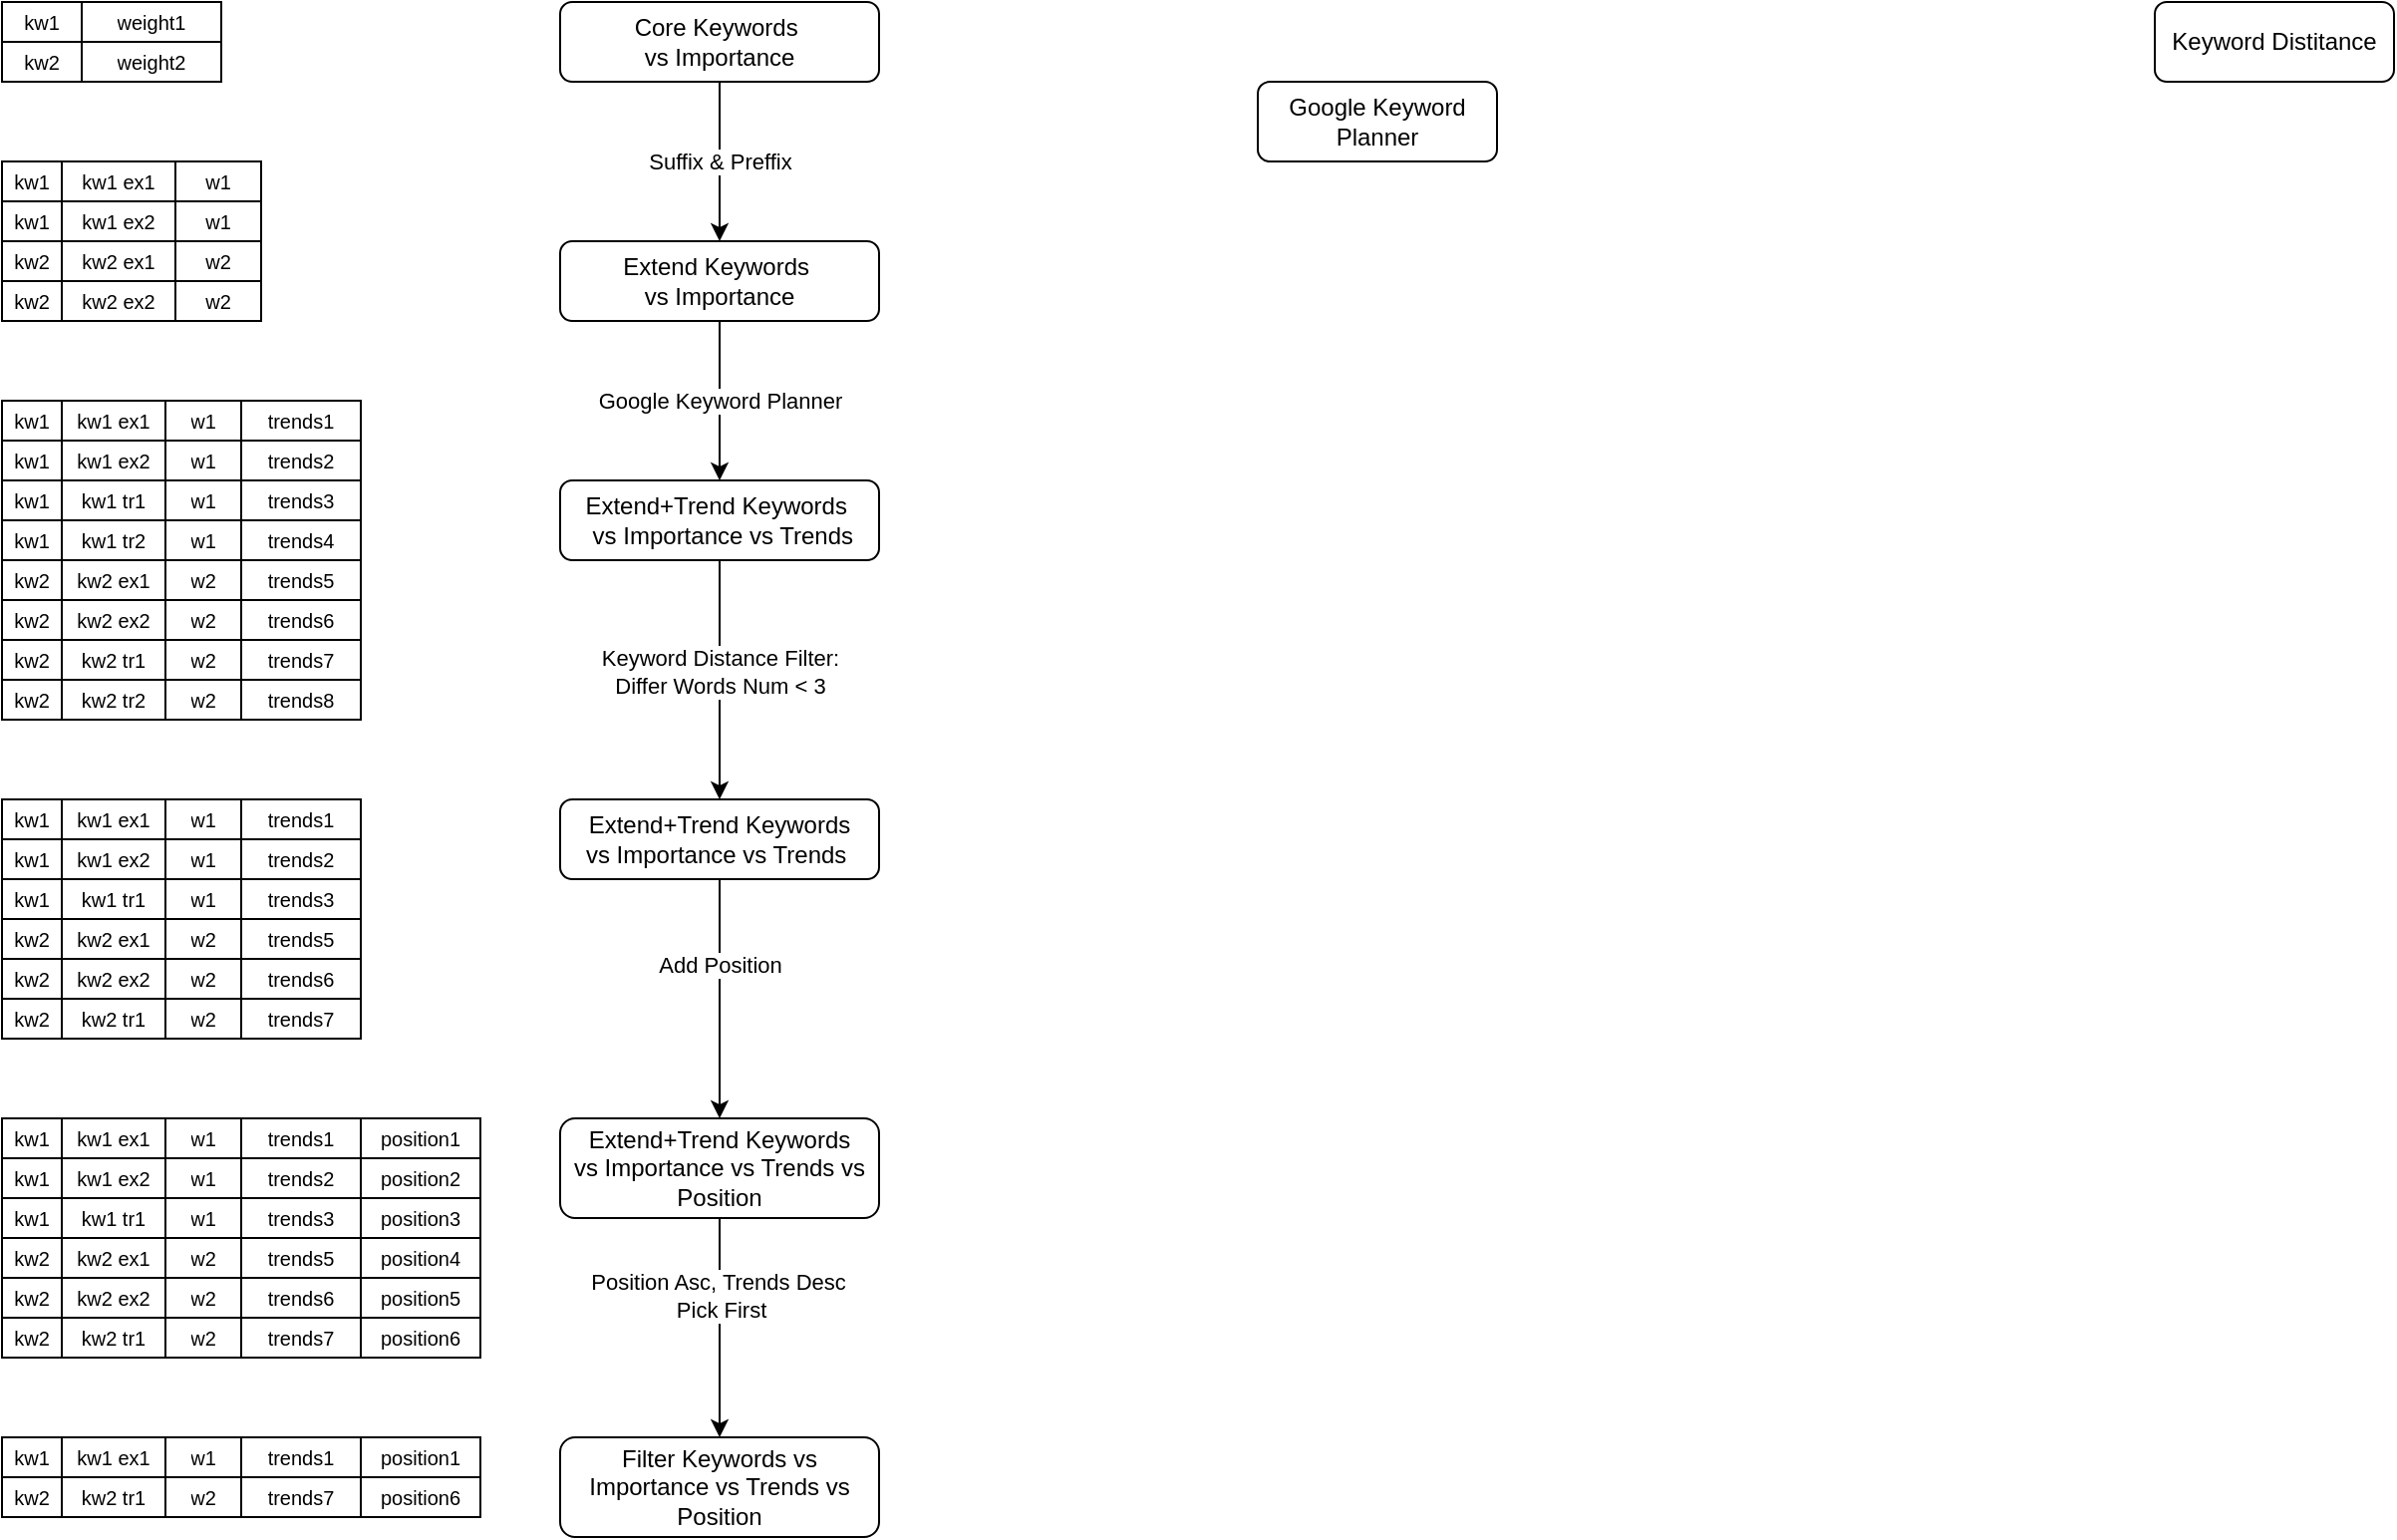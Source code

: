 <mxfile version="26.0.16">
  <diagram name="第 1 页" id="0ZHGATqTJJYwtDfuUvvV">
    <mxGraphModel dx="2261" dy="654" grid="1" gridSize="10" guides="1" tooltips="1" connect="1" arrows="1" fold="1" page="1" pageScale="1" pageWidth="827" pageHeight="1169" math="0" shadow="0">
      <root>
        <mxCell id="0" />
        <mxCell id="1" parent="0" />
        <mxCell id="7Xz4EL3dT2qsOErIy4jS-9" style="edgeStyle=orthogonalEdgeStyle;rounded=0;orthogonalLoop=1;jettySize=auto;html=1;exitX=0.5;exitY=1;exitDx=0;exitDy=0;entryX=0.5;entryY=0;entryDx=0;entryDy=0;" edge="1" parent="1" source="7Xz4EL3dT2qsOErIy4jS-1" target="7Xz4EL3dT2qsOErIy4jS-2">
          <mxGeometry relative="1" as="geometry" />
        </mxCell>
        <mxCell id="7Xz4EL3dT2qsOErIy4jS-10" value="Suffix &amp;amp; Preffix" style="edgeLabel;html=1;align=center;verticalAlign=middle;resizable=0;points=[];" vertex="1" connectable="0" parent="7Xz4EL3dT2qsOErIy4jS-9">
          <mxGeometry x="0.15" y="2" relative="1" as="geometry">
            <mxPoint x="-2" y="-6" as="offset" />
          </mxGeometry>
        </mxCell>
        <mxCell id="7Xz4EL3dT2qsOErIy4jS-1" value="Core Keywords&amp;nbsp;&lt;div&gt;vs Importance&lt;/div&gt;" style="rounded=1;whiteSpace=wrap;html=1;" vertex="1" parent="1">
          <mxGeometry x="80" y="160" width="160" height="40" as="geometry" />
        </mxCell>
        <mxCell id="7Xz4EL3dT2qsOErIy4jS-11" style="edgeStyle=orthogonalEdgeStyle;rounded=0;orthogonalLoop=1;jettySize=auto;html=1;exitX=0.5;exitY=1;exitDx=0;exitDy=0;" edge="1" parent="1" source="7Xz4EL3dT2qsOErIy4jS-2" target="7Xz4EL3dT2qsOErIy4jS-4">
          <mxGeometry relative="1" as="geometry" />
        </mxCell>
        <mxCell id="7Xz4EL3dT2qsOErIy4jS-12" value="Google Keyword Planner" style="edgeLabel;html=1;align=center;verticalAlign=middle;resizable=0;points=[];" vertex="1" connectable="0" parent="7Xz4EL3dT2qsOErIy4jS-11">
          <mxGeometry x="-0.225" y="-2" relative="1" as="geometry">
            <mxPoint x="2" y="9" as="offset" />
          </mxGeometry>
        </mxCell>
        <mxCell id="7Xz4EL3dT2qsOErIy4jS-2" value="Extend Keywords&amp;nbsp;&lt;div&gt;vs Importance&lt;/div&gt;" style="rounded=1;whiteSpace=wrap;html=1;" vertex="1" parent="1">
          <mxGeometry x="80" y="280" width="160" height="40" as="geometry" />
        </mxCell>
        <mxCell id="7Xz4EL3dT2qsOErIy4jS-3" value="Google Keyword Planner" style="rounded=1;whiteSpace=wrap;html=1;" vertex="1" parent="1">
          <mxGeometry x="430" y="200" width="120" height="40" as="geometry" />
        </mxCell>
        <mxCell id="7Xz4EL3dT2qsOErIy4jS-13" style="edgeStyle=orthogonalEdgeStyle;rounded=0;orthogonalLoop=1;jettySize=auto;html=1;exitX=0.5;exitY=1;exitDx=0;exitDy=0;entryX=0.5;entryY=0;entryDx=0;entryDy=0;" edge="1" parent="1" source="7Xz4EL3dT2qsOErIy4jS-4" target="7Xz4EL3dT2qsOErIy4jS-5">
          <mxGeometry relative="1" as="geometry" />
        </mxCell>
        <mxCell id="7Xz4EL3dT2qsOErIy4jS-14" value="Keyword Distance Filter:&lt;div&gt;Differ Words Num &amp;lt; 3&lt;/div&gt;" style="edgeLabel;html=1;align=center;verticalAlign=middle;resizable=0;points=[];" vertex="1" connectable="0" parent="7Xz4EL3dT2qsOErIy4jS-13">
          <mxGeometry x="-0.075" relative="1" as="geometry">
            <mxPoint as="offset" />
          </mxGeometry>
        </mxCell>
        <mxCell id="7Xz4EL3dT2qsOErIy4jS-4" value="Extend+Trend Keywords&amp;nbsp;&lt;div&gt;&amp;nbsp;vs Importance&amp;nbsp;&lt;span style=&quot;background-color: transparent; color: light-dark(rgb(0, 0, 0), rgb(255, 255, 255));&quot;&gt;vs Trends&lt;/span&gt;&lt;/div&gt;" style="rounded=1;whiteSpace=wrap;html=1;" vertex="1" parent="1">
          <mxGeometry x="80" y="400" width="160" height="40" as="geometry" />
        </mxCell>
        <mxCell id="7Xz4EL3dT2qsOErIy4jS-16" style="edgeStyle=orthogonalEdgeStyle;rounded=0;orthogonalLoop=1;jettySize=auto;html=1;exitX=0.5;exitY=1;exitDx=0;exitDy=0;entryX=0.5;entryY=0;entryDx=0;entryDy=0;" edge="1" parent="1" source="7Xz4EL3dT2qsOErIy4jS-180" target="7Xz4EL3dT2qsOErIy4jS-15">
          <mxGeometry relative="1" as="geometry" />
        </mxCell>
        <mxCell id="7Xz4EL3dT2qsOErIy4jS-17" value="Position Asc, Trends Desc&lt;div&gt;&amp;nbsp;Pick First&lt;/div&gt;" style="edgeLabel;html=1;align=center;verticalAlign=middle;resizable=0;points=[];" vertex="1" connectable="0" parent="7Xz4EL3dT2qsOErIy4jS-16">
          <mxGeometry x="-0.287" y="-1" relative="1" as="geometry">
            <mxPoint as="offset" />
          </mxGeometry>
        </mxCell>
        <mxCell id="7Xz4EL3dT2qsOErIy4jS-181" style="edgeStyle=orthogonalEdgeStyle;rounded=0;orthogonalLoop=1;jettySize=auto;html=1;exitX=0.5;exitY=1;exitDx=0;exitDy=0;entryX=0.5;entryY=0;entryDx=0;entryDy=0;" edge="1" parent="1" source="7Xz4EL3dT2qsOErIy4jS-5" target="7Xz4EL3dT2qsOErIy4jS-180">
          <mxGeometry relative="1" as="geometry" />
        </mxCell>
        <mxCell id="7Xz4EL3dT2qsOErIy4jS-182" value="Add Position" style="edgeLabel;html=1;align=center;verticalAlign=middle;resizable=0;points=[];" vertex="1" connectable="0" parent="7Xz4EL3dT2qsOErIy4jS-181">
          <mxGeometry x="-0.287" relative="1" as="geometry">
            <mxPoint as="offset" />
          </mxGeometry>
        </mxCell>
        <mxCell id="7Xz4EL3dT2qsOErIy4jS-5" value="Extend+Trend Keywords&lt;div&gt;vs Importance&amp;nbsp;&lt;span style=&quot;background-color: transparent; color: light-dark(rgb(0, 0, 0), rgb(255, 255, 255));&quot;&gt;vs Trends&lt;/span&gt;&lt;span style=&quot;background-color: transparent; color: light-dark(rgb(0, 0, 0), rgb(255, 255, 255));&quot;&gt;&amp;nbsp;&lt;/span&gt;&lt;/div&gt;" style="rounded=1;whiteSpace=wrap;html=1;" vertex="1" parent="1">
          <mxGeometry x="80" y="560" width="160" height="40" as="geometry" />
        </mxCell>
        <mxCell id="7Xz4EL3dT2qsOErIy4jS-6" value="Keyword Distitance" style="rounded=1;whiteSpace=wrap;html=1;" vertex="1" parent="1">
          <mxGeometry x="880" y="160" width="120" height="40" as="geometry" />
        </mxCell>
        <mxCell id="7Xz4EL3dT2qsOErIy4jS-15" value="Filter Keywords vs Importance&amp;nbsp;&lt;span style=&quot;color: light-dark(rgb(0, 0, 0), rgb(255, 255, 255)); background-color: transparent;&quot;&gt;vs Trends&lt;/span&gt;&lt;span style=&quot;color: light-dark(rgb(0, 0, 0), rgb(255, 255, 255)); background-color: transparent;&quot;&gt;&amp;nbsp;vs Position&lt;/span&gt;" style="rounded=1;whiteSpace=wrap;html=1;" vertex="1" parent="1">
          <mxGeometry x="80" y="880" width="160" height="50" as="geometry" />
        </mxCell>
        <mxCell id="7Xz4EL3dT2qsOErIy4jS-21" value="" style="shape=table;startSize=0;container=1;collapsible=0;childLayout=tableLayout;fontSize=16;" vertex="1" parent="1">
          <mxGeometry x="-200" y="160" width="110" height="40" as="geometry" />
        </mxCell>
        <mxCell id="7Xz4EL3dT2qsOErIy4jS-26" value="" style="shape=tableRow;horizontal=0;startSize=0;swimlaneHead=0;swimlaneBody=0;strokeColor=inherit;top=0;left=0;bottom=0;right=0;collapsible=0;dropTarget=0;fillColor=none;points=[[0,0.5],[1,0.5]];portConstraint=eastwest;fontSize=16;" vertex="1" parent="7Xz4EL3dT2qsOErIy4jS-21">
          <mxGeometry width="110" height="20" as="geometry" />
        </mxCell>
        <mxCell id="7Xz4EL3dT2qsOErIy4jS-28" value="kw1" style="shape=partialRectangle;html=1;whiteSpace=wrap;connectable=0;strokeColor=inherit;overflow=hidden;fillColor=none;top=0;left=0;bottom=0;right=0;pointerEvents=1;fontSize=10;" vertex="1" parent="7Xz4EL3dT2qsOErIy4jS-26">
          <mxGeometry width="40" height="20" as="geometry">
            <mxRectangle width="40" height="20" as="alternateBounds" />
          </mxGeometry>
        </mxCell>
        <mxCell id="7Xz4EL3dT2qsOErIy4jS-29" value="weight1" style="shape=partialRectangle;html=1;whiteSpace=wrap;connectable=0;strokeColor=inherit;overflow=hidden;fillColor=none;top=0;left=0;bottom=0;right=0;pointerEvents=1;fontSize=10;" vertex="1" parent="7Xz4EL3dT2qsOErIy4jS-26">
          <mxGeometry x="40" width="70" height="20" as="geometry">
            <mxRectangle width="70" height="20" as="alternateBounds" />
          </mxGeometry>
        </mxCell>
        <mxCell id="7Xz4EL3dT2qsOErIy4jS-30" value="" style="shape=tableRow;horizontal=0;startSize=0;swimlaneHead=0;swimlaneBody=0;strokeColor=inherit;top=0;left=0;bottom=0;right=0;collapsible=0;dropTarget=0;fillColor=none;points=[[0,0.5],[1,0.5]];portConstraint=eastwest;fontSize=16;" vertex="1" parent="7Xz4EL3dT2qsOErIy4jS-21">
          <mxGeometry y="20" width="110" height="20" as="geometry" />
        </mxCell>
        <mxCell id="7Xz4EL3dT2qsOErIy4jS-32" value="kw2" style="shape=partialRectangle;html=1;whiteSpace=wrap;connectable=0;strokeColor=inherit;overflow=hidden;fillColor=none;top=0;left=0;bottom=0;right=0;pointerEvents=1;fontSize=10;" vertex="1" parent="7Xz4EL3dT2qsOErIy4jS-30">
          <mxGeometry width="40" height="20" as="geometry">
            <mxRectangle width="40" height="20" as="alternateBounds" />
          </mxGeometry>
        </mxCell>
        <mxCell id="7Xz4EL3dT2qsOErIy4jS-33" value="weight2" style="shape=partialRectangle;html=1;whiteSpace=wrap;connectable=0;strokeColor=inherit;overflow=hidden;fillColor=none;top=0;left=0;bottom=0;right=0;pointerEvents=1;fontSize=10;" vertex="1" parent="7Xz4EL3dT2qsOErIy4jS-30">
          <mxGeometry x="40" width="70" height="20" as="geometry">
            <mxRectangle width="70" height="20" as="alternateBounds" />
          </mxGeometry>
        </mxCell>
        <mxCell id="7Xz4EL3dT2qsOErIy4jS-101" value="" style="shape=table;startSize=0;container=1;collapsible=0;childLayout=tableLayout;fontSize=16;" vertex="1" parent="1">
          <mxGeometry x="-200" y="560" width="180" height="120" as="geometry" />
        </mxCell>
        <mxCell id="7Xz4EL3dT2qsOErIy4jS-102" value="" style="shape=tableRow;horizontal=0;startSize=0;swimlaneHead=0;swimlaneBody=0;strokeColor=inherit;top=0;left=0;bottom=0;right=0;collapsible=0;dropTarget=0;fillColor=none;points=[[0,0.5],[1,0.5]];portConstraint=eastwest;fontSize=16;" vertex="1" parent="7Xz4EL3dT2qsOErIy4jS-101">
          <mxGeometry width="180" height="20" as="geometry" />
        </mxCell>
        <mxCell id="7Xz4EL3dT2qsOErIy4jS-103" value="kw1" style="shape=partialRectangle;html=1;whiteSpace=wrap;connectable=0;strokeColor=inherit;overflow=hidden;fillColor=none;top=0;left=0;bottom=0;right=0;pointerEvents=1;fontSize=10;" vertex="1" parent="7Xz4EL3dT2qsOErIy4jS-102">
          <mxGeometry width="30" height="20" as="geometry">
            <mxRectangle width="30" height="20" as="alternateBounds" />
          </mxGeometry>
        </mxCell>
        <mxCell id="7Xz4EL3dT2qsOErIy4jS-104" value="kw1 ex1" style="shape=partialRectangle;html=1;whiteSpace=wrap;connectable=0;strokeColor=inherit;overflow=hidden;fillColor=none;top=0;left=0;bottom=0;right=0;pointerEvents=1;fontSize=10;" vertex="1" parent="7Xz4EL3dT2qsOErIy4jS-102">
          <mxGeometry x="30" width="52" height="20" as="geometry">
            <mxRectangle width="52" height="20" as="alternateBounds" />
          </mxGeometry>
        </mxCell>
        <mxCell id="7Xz4EL3dT2qsOErIy4jS-105" value="w1" style="shape=partialRectangle;html=1;whiteSpace=wrap;connectable=0;strokeColor=inherit;overflow=hidden;fillColor=none;top=0;left=0;bottom=0;right=0;pointerEvents=1;fontSize=10;" vertex="1" parent="7Xz4EL3dT2qsOErIy4jS-102">
          <mxGeometry x="82" width="38" height="20" as="geometry">
            <mxRectangle width="38" height="20" as="alternateBounds" />
          </mxGeometry>
        </mxCell>
        <mxCell id="7Xz4EL3dT2qsOErIy4jS-106" value="trends1" style="shape=partialRectangle;html=1;whiteSpace=wrap;connectable=0;strokeColor=inherit;overflow=hidden;fillColor=none;top=0;left=0;bottom=0;right=0;pointerEvents=1;fontSize=10;" vertex="1" parent="7Xz4EL3dT2qsOErIy4jS-102">
          <mxGeometry x="120" width="60" height="20" as="geometry">
            <mxRectangle width="60" height="20" as="alternateBounds" />
          </mxGeometry>
        </mxCell>
        <mxCell id="7Xz4EL3dT2qsOErIy4jS-107" style="shape=tableRow;horizontal=0;startSize=0;swimlaneHead=0;swimlaneBody=0;strokeColor=inherit;top=0;left=0;bottom=0;right=0;collapsible=0;dropTarget=0;fillColor=none;points=[[0,0.5],[1,0.5]];portConstraint=eastwest;fontSize=16;" vertex="1" parent="7Xz4EL3dT2qsOErIy4jS-101">
          <mxGeometry y="20" width="180" height="20" as="geometry" />
        </mxCell>
        <mxCell id="7Xz4EL3dT2qsOErIy4jS-108" value="kw1" style="shape=partialRectangle;html=1;whiteSpace=wrap;connectable=0;strokeColor=inherit;overflow=hidden;fillColor=none;top=0;left=0;bottom=0;right=0;pointerEvents=1;fontSize=10;" vertex="1" parent="7Xz4EL3dT2qsOErIy4jS-107">
          <mxGeometry width="30" height="20" as="geometry">
            <mxRectangle width="30" height="20" as="alternateBounds" />
          </mxGeometry>
        </mxCell>
        <mxCell id="7Xz4EL3dT2qsOErIy4jS-109" value="kw1 ex2" style="shape=partialRectangle;html=1;whiteSpace=wrap;connectable=0;strokeColor=inherit;overflow=hidden;fillColor=none;top=0;left=0;bottom=0;right=0;pointerEvents=1;fontSize=10;" vertex="1" parent="7Xz4EL3dT2qsOErIy4jS-107">
          <mxGeometry x="30" width="52" height="20" as="geometry">
            <mxRectangle width="52" height="20" as="alternateBounds" />
          </mxGeometry>
        </mxCell>
        <mxCell id="7Xz4EL3dT2qsOErIy4jS-110" value="w1" style="shape=partialRectangle;html=1;whiteSpace=wrap;connectable=0;strokeColor=inherit;overflow=hidden;fillColor=none;top=0;left=0;bottom=0;right=0;pointerEvents=1;fontSize=10;" vertex="1" parent="7Xz4EL3dT2qsOErIy4jS-107">
          <mxGeometry x="82" width="38" height="20" as="geometry">
            <mxRectangle width="38" height="20" as="alternateBounds" />
          </mxGeometry>
        </mxCell>
        <mxCell id="7Xz4EL3dT2qsOErIy4jS-111" value="trends2" style="shape=partialRectangle;html=1;whiteSpace=wrap;connectable=0;strokeColor=inherit;overflow=hidden;fillColor=none;top=0;left=0;bottom=0;right=0;pointerEvents=1;fontSize=10;" vertex="1" parent="7Xz4EL3dT2qsOErIy4jS-107">
          <mxGeometry x="120" width="60" height="20" as="geometry">
            <mxRectangle width="60" height="20" as="alternateBounds" />
          </mxGeometry>
        </mxCell>
        <mxCell id="7Xz4EL3dT2qsOErIy4jS-112" style="shape=tableRow;horizontal=0;startSize=0;swimlaneHead=0;swimlaneBody=0;strokeColor=inherit;top=0;left=0;bottom=0;right=0;collapsible=0;dropTarget=0;fillColor=none;points=[[0,0.5],[1,0.5]];portConstraint=eastwest;fontSize=16;" vertex="1" parent="7Xz4EL3dT2qsOErIy4jS-101">
          <mxGeometry y="40" width="180" height="20" as="geometry" />
        </mxCell>
        <mxCell id="7Xz4EL3dT2qsOErIy4jS-113" value="kw1" style="shape=partialRectangle;html=1;whiteSpace=wrap;connectable=0;strokeColor=inherit;overflow=hidden;fillColor=none;top=0;left=0;bottom=0;right=0;pointerEvents=1;fontSize=10;" vertex="1" parent="7Xz4EL3dT2qsOErIy4jS-112">
          <mxGeometry width="30" height="20" as="geometry">
            <mxRectangle width="30" height="20" as="alternateBounds" />
          </mxGeometry>
        </mxCell>
        <mxCell id="7Xz4EL3dT2qsOErIy4jS-114" value="kw1 tr1" style="shape=partialRectangle;html=1;whiteSpace=wrap;connectable=0;strokeColor=inherit;overflow=hidden;fillColor=none;top=0;left=0;bottom=0;right=0;pointerEvents=1;fontSize=10;" vertex="1" parent="7Xz4EL3dT2qsOErIy4jS-112">
          <mxGeometry x="30" width="52" height="20" as="geometry">
            <mxRectangle width="52" height="20" as="alternateBounds" />
          </mxGeometry>
        </mxCell>
        <mxCell id="7Xz4EL3dT2qsOErIy4jS-115" value="w1" style="shape=partialRectangle;html=1;whiteSpace=wrap;connectable=0;strokeColor=inherit;overflow=hidden;fillColor=none;top=0;left=0;bottom=0;right=0;pointerEvents=1;fontSize=10;" vertex="1" parent="7Xz4EL3dT2qsOErIy4jS-112">
          <mxGeometry x="82" width="38" height="20" as="geometry">
            <mxRectangle width="38" height="20" as="alternateBounds" />
          </mxGeometry>
        </mxCell>
        <mxCell id="7Xz4EL3dT2qsOErIy4jS-116" value="trends3" style="shape=partialRectangle;html=1;whiteSpace=wrap;connectable=0;strokeColor=inherit;overflow=hidden;fillColor=none;top=0;left=0;bottom=0;right=0;pointerEvents=1;fontSize=10;" vertex="1" parent="7Xz4EL3dT2qsOErIy4jS-112">
          <mxGeometry x="120" width="60" height="20" as="geometry">
            <mxRectangle width="60" height="20" as="alternateBounds" />
          </mxGeometry>
        </mxCell>
        <mxCell id="7Xz4EL3dT2qsOErIy4jS-122" value="" style="shape=tableRow;horizontal=0;startSize=0;swimlaneHead=0;swimlaneBody=0;strokeColor=inherit;top=0;left=0;bottom=0;right=0;collapsible=0;dropTarget=0;fillColor=none;points=[[0,0.5],[1,0.5]];portConstraint=eastwest;fontSize=16;" vertex="1" parent="7Xz4EL3dT2qsOErIy4jS-101">
          <mxGeometry y="60" width="180" height="20" as="geometry" />
        </mxCell>
        <mxCell id="7Xz4EL3dT2qsOErIy4jS-123" value="kw2" style="shape=partialRectangle;html=1;whiteSpace=wrap;connectable=0;strokeColor=inherit;overflow=hidden;fillColor=none;top=0;left=0;bottom=0;right=0;pointerEvents=1;fontSize=10;" vertex="1" parent="7Xz4EL3dT2qsOErIy4jS-122">
          <mxGeometry width="30" height="20" as="geometry">
            <mxRectangle width="30" height="20" as="alternateBounds" />
          </mxGeometry>
        </mxCell>
        <mxCell id="7Xz4EL3dT2qsOErIy4jS-124" value="kw2 ex1" style="shape=partialRectangle;html=1;whiteSpace=wrap;connectable=0;strokeColor=inherit;overflow=hidden;fillColor=none;top=0;left=0;bottom=0;right=0;pointerEvents=1;fontSize=10;" vertex="1" parent="7Xz4EL3dT2qsOErIy4jS-122">
          <mxGeometry x="30" width="52" height="20" as="geometry">
            <mxRectangle width="52" height="20" as="alternateBounds" />
          </mxGeometry>
        </mxCell>
        <mxCell id="7Xz4EL3dT2qsOErIy4jS-125" value="w2" style="shape=partialRectangle;html=1;whiteSpace=wrap;connectable=0;strokeColor=inherit;overflow=hidden;fillColor=none;top=0;left=0;bottom=0;right=0;pointerEvents=1;fontSize=10;" vertex="1" parent="7Xz4EL3dT2qsOErIy4jS-122">
          <mxGeometry x="82" width="38" height="20" as="geometry">
            <mxRectangle width="38" height="20" as="alternateBounds" />
          </mxGeometry>
        </mxCell>
        <mxCell id="7Xz4EL3dT2qsOErIy4jS-126" value="trends5" style="shape=partialRectangle;html=1;whiteSpace=wrap;connectable=0;strokeColor=inherit;overflow=hidden;fillColor=none;top=0;left=0;bottom=0;right=0;pointerEvents=1;fontSize=10;" vertex="1" parent="7Xz4EL3dT2qsOErIy4jS-122">
          <mxGeometry x="120" width="60" height="20" as="geometry">
            <mxRectangle width="60" height="20" as="alternateBounds" />
          </mxGeometry>
        </mxCell>
        <mxCell id="7Xz4EL3dT2qsOErIy4jS-127" style="shape=tableRow;horizontal=0;startSize=0;swimlaneHead=0;swimlaneBody=0;strokeColor=inherit;top=0;left=0;bottom=0;right=0;collapsible=0;dropTarget=0;fillColor=none;points=[[0,0.5],[1,0.5]];portConstraint=eastwest;fontSize=16;" vertex="1" parent="7Xz4EL3dT2qsOErIy4jS-101">
          <mxGeometry y="80" width="180" height="20" as="geometry" />
        </mxCell>
        <mxCell id="7Xz4EL3dT2qsOErIy4jS-128" value="kw2" style="shape=partialRectangle;html=1;whiteSpace=wrap;connectable=0;strokeColor=inherit;overflow=hidden;fillColor=none;top=0;left=0;bottom=0;right=0;pointerEvents=1;fontSize=10;" vertex="1" parent="7Xz4EL3dT2qsOErIy4jS-127">
          <mxGeometry width="30" height="20" as="geometry">
            <mxRectangle width="30" height="20" as="alternateBounds" />
          </mxGeometry>
        </mxCell>
        <mxCell id="7Xz4EL3dT2qsOErIy4jS-129" value="kw2 ex2" style="shape=partialRectangle;html=1;whiteSpace=wrap;connectable=0;strokeColor=inherit;overflow=hidden;fillColor=none;top=0;left=0;bottom=0;right=0;pointerEvents=1;fontSize=10;" vertex="1" parent="7Xz4EL3dT2qsOErIy4jS-127">
          <mxGeometry x="30" width="52" height="20" as="geometry">
            <mxRectangle width="52" height="20" as="alternateBounds" />
          </mxGeometry>
        </mxCell>
        <mxCell id="7Xz4EL3dT2qsOErIy4jS-130" value="w2" style="shape=partialRectangle;html=1;whiteSpace=wrap;connectable=0;strokeColor=inherit;overflow=hidden;fillColor=none;top=0;left=0;bottom=0;right=0;pointerEvents=1;fontSize=10;" vertex="1" parent="7Xz4EL3dT2qsOErIy4jS-127">
          <mxGeometry x="82" width="38" height="20" as="geometry">
            <mxRectangle width="38" height="20" as="alternateBounds" />
          </mxGeometry>
        </mxCell>
        <mxCell id="7Xz4EL3dT2qsOErIy4jS-131" value="trends6" style="shape=partialRectangle;html=1;whiteSpace=wrap;connectable=0;strokeColor=inherit;overflow=hidden;fillColor=none;top=0;left=0;bottom=0;right=0;pointerEvents=1;fontSize=10;" vertex="1" parent="7Xz4EL3dT2qsOErIy4jS-127">
          <mxGeometry x="120" width="60" height="20" as="geometry">
            <mxRectangle width="60" height="20" as="alternateBounds" />
          </mxGeometry>
        </mxCell>
        <mxCell id="7Xz4EL3dT2qsOErIy4jS-132" style="shape=tableRow;horizontal=0;startSize=0;swimlaneHead=0;swimlaneBody=0;strokeColor=inherit;top=0;left=0;bottom=0;right=0;collapsible=0;dropTarget=0;fillColor=none;points=[[0,0.5],[1,0.5]];portConstraint=eastwest;fontSize=16;" vertex="1" parent="7Xz4EL3dT2qsOErIy4jS-101">
          <mxGeometry y="100" width="180" height="20" as="geometry" />
        </mxCell>
        <mxCell id="7Xz4EL3dT2qsOErIy4jS-133" value="kw2" style="shape=partialRectangle;html=1;whiteSpace=wrap;connectable=0;strokeColor=inherit;overflow=hidden;fillColor=none;top=0;left=0;bottom=0;right=0;pointerEvents=1;fontSize=10;" vertex="1" parent="7Xz4EL3dT2qsOErIy4jS-132">
          <mxGeometry width="30" height="20" as="geometry">
            <mxRectangle width="30" height="20" as="alternateBounds" />
          </mxGeometry>
        </mxCell>
        <mxCell id="7Xz4EL3dT2qsOErIy4jS-134" value="kw2 tr1" style="shape=partialRectangle;html=1;whiteSpace=wrap;connectable=0;strokeColor=inherit;overflow=hidden;fillColor=none;top=0;left=0;bottom=0;right=0;pointerEvents=1;fontSize=10;" vertex="1" parent="7Xz4EL3dT2qsOErIy4jS-132">
          <mxGeometry x="30" width="52" height="20" as="geometry">
            <mxRectangle width="52" height="20" as="alternateBounds" />
          </mxGeometry>
        </mxCell>
        <mxCell id="7Xz4EL3dT2qsOErIy4jS-135" value="w2" style="shape=partialRectangle;html=1;whiteSpace=wrap;connectable=0;strokeColor=inherit;overflow=hidden;fillColor=none;top=0;left=0;bottom=0;right=0;pointerEvents=1;fontSize=10;" vertex="1" parent="7Xz4EL3dT2qsOErIy4jS-132">
          <mxGeometry x="82" width="38" height="20" as="geometry">
            <mxRectangle width="38" height="20" as="alternateBounds" />
          </mxGeometry>
        </mxCell>
        <mxCell id="7Xz4EL3dT2qsOErIy4jS-136" value="trends7" style="shape=partialRectangle;html=1;whiteSpace=wrap;connectable=0;strokeColor=inherit;overflow=hidden;fillColor=none;top=0;left=0;bottom=0;right=0;pointerEvents=1;fontSize=10;" vertex="1" parent="7Xz4EL3dT2qsOErIy4jS-132">
          <mxGeometry x="120" width="60" height="20" as="geometry">
            <mxRectangle width="60" height="20" as="alternateBounds" />
          </mxGeometry>
        </mxCell>
        <mxCell id="7Xz4EL3dT2qsOErIy4jS-180" value="Extend+Trend Keywords&lt;div&gt;vs Importance&amp;nbsp;&lt;span style=&quot;background-color: transparent; color: light-dark(rgb(0, 0, 0), rgb(255, 255, 255));&quot;&gt;vs Trends&lt;/span&gt;&lt;span style=&quot;background-color: transparent; color: light-dark(rgb(0, 0, 0), rgb(255, 255, 255));&quot;&gt;&amp;nbsp;vs Position&lt;/span&gt;&lt;/div&gt;" style="rounded=1;whiteSpace=wrap;html=1;" vertex="1" parent="1">
          <mxGeometry x="80" y="720" width="160" height="50" as="geometry" />
        </mxCell>
        <mxCell id="7Xz4EL3dT2qsOErIy4jS-47" value="" style="shape=table;startSize=0;container=1;collapsible=0;childLayout=tableLayout;fontSize=16;" vertex="1" parent="1">
          <mxGeometry x="-200" y="360" width="180" height="160" as="geometry" />
        </mxCell>
        <mxCell id="7Xz4EL3dT2qsOErIy4jS-48" value="" style="shape=tableRow;horizontal=0;startSize=0;swimlaneHead=0;swimlaneBody=0;strokeColor=inherit;top=0;left=0;bottom=0;right=0;collapsible=0;dropTarget=0;fillColor=none;points=[[0,0.5],[1,0.5]];portConstraint=eastwest;fontSize=16;" vertex="1" parent="7Xz4EL3dT2qsOErIy4jS-47">
          <mxGeometry width="180" height="20" as="geometry" />
        </mxCell>
        <mxCell id="7Xz4EL3dT2qsOErIy4jS-84" value="kw1" style="shape=partialRectangle;html=1;whiteSpace=wrap;connectable=0;strokeColor=inherit;overflow=hidden;fillColor=none;top=0;left=0;bottom=0;right=0;pointerEvents=1;fontSize=10;" vertex="1" parent="7Xz4EL3dT2qsOErIy4jS-48">
          <mxGeometry width="30" height="20" as="geometry">
            <mxRectangle width="30" height="20" as="alternateBounds" />
          </mxGeometry>
        </mxCell>
        <mxCell id="7Xz4EL3dT2qsOErIy4jS-49" value="kw1 ex1" style="shape=partialRectangle;html=1;whiteSpace=wrap;connectable=0;strokeColor=inherit;overflow=hidden;fillColor=none;top=0;left=0;bottom=0;right=0;pointerEvents=1;fontSize=10;" vertex="1" parent="7Xz4EL3dT2qsOErIy4jS-48">
          <mxGeometry x="30" width="52" height="20" as="geometry">
            <mxRectangle width="52" height="20" as="alternateBounds" />
          </mxGeometry>
        </mxCell>
        <mxCell id="7Xz4EL3dT2qsOErIy4jS-50" value="w1" style="shape=partialRectangle;html=1;whiteSpace=wrap;connectable=0;strokeColor=inherit;overflow=hidden;fillColor=none;top=0;left=0;bottom=0;right=0;pointerEvents=1;fontSize=10;" vertex="1" parent="7Xz4EL3dT2qsOErIy4jS-48">
          <mxGeometry x="82" width="38" height="20" as="geometry">
            <mxRectangle width="38" height="20" as="alternateBounds" />
          </mxGeometry>
        </mxCell>
        <mxCell id="7Xz4EL3dT2qsOErIy4jS-60" value="trends1" style="shape=partialRectangle;html=1;whiteSpace=wrap;connectable=0;strokeColor=inherit;overflow=hidden;fillColor=none;top=0;left=0;bottom=0;right=0;pointerEvents=1;fontSize=10;" vertex="1" parent="7Xz4EL3dT2qsOErIy4jS-48">
          <mxGeometry x="120" width="60" height="20" as="geometry">
            <mxRectangle width="60" height="20" as="alternateBounds" />
          </mxGeometry>
        </mxCell>
        <mxCell id="7Xz4EL3dT2qsOErIy4jS-51" style="shape=tableRow;horizontal=0;startSize=0;swimlaneHead=0;swimlaneBody=0;strokeColor=inherit;top=0;left=0;bottom=0;right=0;collapsible=0;dropTarget=0;fillColor=none;points=[[0,0.5],[1,0.5]];portConstraint=eastwest;fontSize=16;" vertex="1" parent="7Xz4EL3dT2qsOErIy4jS-47">
          <mxGeometry y="20" width="180" height="20" as="geometry" />
        </mxCell>
        <mxCell id="7Xz4EL3dT2qsOErIy4jS-85" value="kw1" style="shape=partialRectangle;html=1;whiteSpace=wrap;connectable=0;strokeColor=inherit;overflow=hidden;fillColor=none;top=0;left=0;bottom=0;right=0;pointerEvents=1;fontSize=10;" vertex="1" parent="7Xz4EL3dT2qsOErIy4jS-51">
          <mxGeometry width="30" height="20" as="geometry">
            <mxRectangle width="30" height="20" as="alternateBounds" />
          </mxGeometry>
        </mxCell>
        <mxCell id="7Xz4EL3dT2qsOErIy4jS-52" value="kw1 ex2" style="shape=partialRectangle;html=1;whiteSpace=wrap;connectable=0;strokeColor=inherit;overflow=hidden;fillColor=none;top=0;left=0;bottom=0;right=0;pointerEvents=1;fontSize=10;" vertex="1" parent="7Xz4EL3dT2qsOErIy4jS-51">
          <mxGeometry x="30" width="52" height="20" as="geometry">
            <mxRectangle width="52" height="20" as="alternateBounds" />
          </mxGeometry>
        </mxCell>
        <mxCell id="7Xz4EL3dT2qsOErIy4jS-53" value="w1" style="shape=partialRectangle;html=1;whiteSpace=wrap;connectable=0;strokeColor=inherit;overflow=hidden;fillColor=none;top=0;left=0;bottom=0;right=0;pointerEvents=1;fontSize=10;" vertex="1" parent="7Xz4EL3dT2qsOErIy4jS-51">
          <mxGeometry x="82" width="38" height="20" as="geometry">
            <mxRectangle width="38" height="20" as="alternateBounds" />
          </mxGeometry>
        </mxCell>
        <mxCell id="7Xz4EL3dT2qsOErIy4jS-61" value="trends2" style="shape=partialRectangle;html=1;whiteSpace=wrap;connectable=0;strokeColor=inherit;overflow=hidden;fillColor=none;top=0;left=0;bottom=0;right=0;pointerEvents=1;fontSize=10;" vertex="1" parent="7Xz4EL3dT2qsOErIy4jS-51">
          <mxGeometry x="120" width="60" height="20" as="geometry">
            <mxRectangle width="60" height="20" as="alternateBounds" />
          </mxGeometry>
        </mxCell>
        <mxCell id="7Xz4EL3dT2qsOErIy4jS-64" style="shape=tableRow;horizontal=0;startSize=0;swimlaneHead=0;swimlaneBody=0;strokeColor=inherit;top=0;left=0;bottom=0;right=0;collapsible=0;dropTarget=0;fillColor=none;points=[[0,0.5],[1,0.5]];portConstraint=eastwest;fontSize=16;" vertex="1" parent="7Xz4EL3dT2qsOErIy4jS-47">
          <mxGeometry y="40" width="180" height="20" as="geometry" />
        </mxCell>
        <mxCell id="7Xz4EL3dT2qsOErIy4jS-86" value="kw1" style="shape=partialRectangle;html=1;whiteSpace=wrap;connectable=0;strokeColor=inherit;overflow=hidden;fillColor=none;top=0;left=0;bottom=0;right=0;pointerEvents=1;fontSize=10;" vertex="1" parent="7Xz4EL3dT2qsOErIy4jS-64">
          <mxGeometry width="30" height="20" as="geometry">
            <mxRectangle width="30" height="20" as="alternateBounds" />
          </mxGeometry>
        </mxCell>
        <mxCell id="7Xz4EL3dT2qsOErIy4jS-65" value="kw1 tr1" style="shape=partialRectangle;html=1;whiteSpace=wrap;connectable=0;strokeColor=inherit;overflow=hidden;fillColor=none;top=0;left=0;bottom=0;right=0;pointerEvents=1;fontSize=10;" vertex="1" parent="7Xz4EL3dT2qsOErIy4jS-64">
          <mxGeometry x="30" width="52" height="20" as="geometry">
            <mxRectangle width="52" height="20" as="alternateBounds" />
          </mxGeometry>
        </mxCell>
        <mxCell id="7Xz4EL3dT2qsOErIy4jS-66" value="w1" style="shape=partialRectangle;html=1;whiteSpace=wrap;connectable=0;strokeColor=inherit;overflow=hidden;fillColor=none;top=0;left=0;bottom=0;right=0;pointerEvents=1;fontSize=10;" vertex="1" parent="7Xz4EL3dT2qsOErIy4jS-64">
          <mxGeometry x="82" width="38" height="20" as="geometry">
            <mxRectangle width="38" height="20" as="alternateBounds" />
          </mxGeometry>
        </mxCell>
        <mxCell id="7Xz4EL3dT2qsOErIy4jS-67" value="trends3" style="shape=partialRectangle;html=1;whiteSpace=wrap;connectable=0;strokeColor=inherit;overflow=hidden;fillColor=none;top=0;left=0;bottom=0;right=0;pointerEvents=1;fontSize=10;" vertex="1" parent="7Xz4EL3dT2qsOErIy4jS-64">
          <mxGeometry x="120" width="60" height="20" as="geometry">
            <mxRectangle width="60" height="20" as="alternateBounds" />
          </mxGeometry>
        </mxCell>
        <mxCell id="7Xz4EL3dT2qsOErIy4jS-91" style="shape=tableRow;horizontal=0;startSize=0;swimlaneHead=0;swimlaneBody=0;strokeColor=inherit;top=0;left=0;bottom=0;right=0;collapsible=0;dropTarget=0;fillColor=none;points=[[0,0.5],[1,0.5]];portConstraint=eastwest;fontSize=16;" vertex="1" parent="7Xz4EL3dT2qsOErIy4jS-47">
          <mxGeometry y="60" width="180" height="20" as="geometry" />
        </mxCell>
        <mxCell id="7Xz4EL3dT2qsOErIy4jS-92" value="kw1" style="shape=partialRectangle;html=1;whiteSpace=wrap;connectable=0;strokeColor=inherit;overflow=hidden;fillColor=none;top=0;left=0;bottom=0;right=0;pointerEvents=1;fontSize=10;" vertex="1" parent="7Xz4EL3dT2qsOErIy4jS-91">
          <mxGeometry width="30" height="20" as="geometry">
            <mxRectangle width="30" height="20" as="alternateBounds" />
          </mxGeometry>
        </mxCell>
        <mxCell id="7Xz4EL3dT2qsOErIy4jS-93" value="kw1 tr2" style="shape=partialRectangle;html=1;whiteSpace=wrap;connectable=0;strokeColor=inherit;overflow=hidden;fillColor=none;top=0;left=0;bottom=0;right=0;pointerEvents=1;fontSize=10;" vertex="1" parent="7Xz4EL3dT2qsOErIy4jS-91">
          <mxGeometry x="30" width="52" height="20" as="geometry">
            <mxRectangle width="52" height="20" as="alternateBounds" />
          </mxGeometry>
        </mxCell>
        <mxCell id="7Xz4EL3dT2qsOErIy4jS-94" value="w1" style="shape=partialRectangle;html=1;whiteSpace=wrap;connectable=0;strokeColor=inherit;overflow=hidden;fillColor=none;top=0;left=0;bottom=0;right=0;pointerEvents=1;fontSize=10;" vertex="1" parent="7Xz4EL3dT2qsOErIy4jS-91">
          <mxGeometry x="82" width="38" height="20" as="geometry">
            <mxRectangle width="38" height="20" as="alternateBounds" />
          </mxGeometry>
        </mxCell>
        <mxCell id="7Xz4EL3dT2qsOErIy4jS-95" value="trends4" style="shape=partialRectangle;html=1;whiteSpace=wrap;connectable=0;strokeColor=inherit;overflow=hidden;fillColor=none;top=0;left=0;bottom=0;right=0;pointerEvents=1;fontSize=10;" vertex="1" parent="7Xz4EL3dT2qsOErIy4jS-91">
          <mxGeometry x="120" width="60" height="20" as="geometry">
            <mxRectangle width="60" height="20" as="alternateBounds" />
          </mxGeometry>
        </mxCell>
        <mxCell id="7Xz4EL3dT2qsOErIy4jS-54" value="" style="shape=tableRow;horizontal=0;startSize=0;swimlaneHead=0;swimlaneBody=0;strokeColor=inherit;top=0;left=0;bottom=0;right=0;collapsible=0;dropTarget=0;fillColor=none;points=[[0,0.5],[1,0.5]];portConstraint=eastwest;fontSize=16;" vertex="1" parent="7Xz4EL3dT2qsOErIy4jS-47">
          <mxGeometry y="80" width="180" height="20" as="geometry" />
        </mxCell>
        <mxCell id="7Xz4EL3dT2qsOErIy4jS-87" value="kw2" style="shape=partialRectangle;html=1;whiteSpace=wrap;connectable=0;strokeColor=inherit;overflow=hidden;fillColor=none;top=0;left=0;bottom=0;right=0;pointerEvents=1;fontSize=10;" vertex="1" parent="7Xz4EL3dT2qsOErIy4jS-54">
          <mxGeometry width="30" height="20" as="geometry">
            <mxRectangle width="30" height="20" as="alternateBounds" />
          </mxGeometry>
        </mxCell>
        <mxCell id="7Xz4EL3dT2qsOErIy4jS-55" value="kw2 ex1" style="shape=partialRectangle;html=1;whiteSpace=wrap;connectable=0;strokeColor=inherit;overflow=hidden;fillColor=none;top=0;left=0;bottom=0;right=0;pointerEvents=1;fontSize=10;" vertex="1" parent="7Xz4EL3dT2qsOErIy4jS-54">
          <mxGeometry x="30" width="52" height="20" as="geometry">
            <mxRectangle width="52" height="20" as="alternateBounds" />
          </mxGeometry>
        </mxCell>
        <mxCell id="7Xz4EL3dT2qsOErIy4jS-56" value="w2" style="shape=partialRectangle;html=1;whiteSpace=wrap;connectable=0;strokeColor=inherit;overflow=hidden;fillColor=none;top=0;left=0;bottom=0;right=0;pointerEvents=1;fontSize=10;" vertex="1" parent="7Xz4EL3dT2qsOErIy4jS-54">
          <mxGeometry x="82" width="38" height="20" as="geometry">
            <mxRectangle width="38" height="20" as="alternateBounds" />
          </mxGeometry>
        </mxCell>
        <mxCell id="7Xz4EL3dT2qsOErIy4jS-62" value="trends5" style="shape=partialRectangle;html=1;whiteSpace=wrap;connectable=0;strokeColor=inherit;overflow=hidden;fillColor=none;top=0;left=0;bottom=0;right=0;pointerEvents=1;fontSize=10;" vertex="1" parent="7Xz4EL3dT2qsOErIy4jS-54">
          <mxGeometry x="120" width="60" height="20" as="geometry">
            <mxRectangle width="60" height="20" as="alternateBounds" />
          </mxGeometry>
        </mxCell>
        <mxCell id="7Xz4EL3dT2qsOErIy4jS-57" style="shape=tableRow;horizontal=0;startSize=0;swimlaneHead=0;swimlaneBody=0;strokeColor=inherit;top=0;left=0;bottom=0;right=0;collapsible=0;dropTarget=0;fillColor=none;points=[[0,0.5],[1,0.5]];portConstraint=eastwest;fontSize=16;" vertex="1" parent="7Xz4EL3dT2qsOErIy4jS-47">
          <mxGeometry y="100" width="180" height="20" as="geometry" />
        </mxCell>
        <mxCell id="7Xz4EL3dT2qsOErIy4jS-88" value="kw2" style="shape=partialRectangle;html=1;whiteSpace=wrap;connectable=0;strokeColor=inherit;overflow=hidden;fillColor=none;top=0;left=0;bottom=0;right=0;pointerEvents=1;fontSize=10;" vertex="1" parent="7Xz4EL3dT2qsOErIy4jS-57">
          <mxGeometry width="30" height="20" as="geometry">
            <mxRectangle width="30" height="20" as="alternateBounds" />
          </mxGeometry>
        </mxCell>
        <mxCell id="7Xz4EL3dT2qsOErIy4jS-58" value="kw2 ex2" style="shape=partialRectangle;html=1;whiteSpace=wrap;connectable=0;strokeColor=inherit;overflow=hidden;fillColor=none;top=0;left=0;bottom=0;right=0;pointerEvents=1;fontSize=10;" vertex="1" parent="7Xz4EL3dT2qsOErIy4jS-57">
          <mxGeometry x="30" width="52" height="20" as="geometry">
            <mxRectangle width="52" height="20" as="alternateBounds" />
          </mxGeometry>
        </mxCell>
        <mxCell id="7Xz4EL3dT2qsOErIy4jS-59" value="w2" style="shape=partialRectangle;html=1;whiteSpace=wrap;connectable=0;strokeColor=inherit;overflow=hidden;fillColor=none;top=0;left=0;bottom=0;right=0;pointerEvents=1;fontSize=10;" vertex="1" parent="7Xz4EL3dT2qsOErIy4jS-57">
          <mxGeometry x="82" width="38" height="20" as="geometry">
            <mxRectangle width="38" height="20" as="alternateBounds" />
          </mxGeometry>
        </mxCell>
        <mxCell id="7Xz4EL3dT2qsOErIy4jS-63" value="trends6" style="shape=partialRectangle;html=1;whiteSpace=wrap;connectable=0;strokeColor=inherit;overflow=hidden;fillColor=none;top=0;left=0;bottom=0;right=0;pointerEvents=1;fontSize=10;" vertex="1" parent="7Xz4EL3dT2qsOErIy4jS-57">
          <mxGeometry x="120" width="60" height="20" as="geometry">
            <mxRectangle width="60" height="20" as="alternateBounds" />
          </mxGeometry>
        </mxCell>
        <mxCell id="7Xz4EL3dT2qsOErIy4jS-68" style="shape=tableRow;horizontal=0;startSize=0;swimlaneHead=0;swimlaneBody=0;strokeColor=inherit;top=0;left=0;bottom=0;right=0;collapsible=0;dropTarget=0;fillColor=none;points=[[0,0.5],[1,0.5]];portConstraint=eastwest;fontSize=16;" vertex="1" parent="7Xz4EL3dT2qsOErIy4jS-47">
          <mxGeometry y="120" width="180" height="20" as="geometry" />
        </mxCell>
        <mxCell id="7Xz4EL3dT2qsOErIy4jS-89" value="kw2" style="shape=partialRectangle;html=1;whiteSpace=wrap;connectable=0;strokeColor=inherit;overflow=hidden;fillColor=none;top=0;left=0;bottom=0;right=0;pointerEvents=1;fontSize=10;" vertex="1" parent="7Xz4EL3dT2qsOErIy4jS-68">
          <mxGeometry width="30" height="20" as="geometry">
            <mxRectangle width="30" height="20" as="alternateBounds" />
          </mxGeometry>
        </mxCell>
        <mxCell id="7Xz4EL3dT2qsOErIy4jS-69" value="kw2 tr1" style="shape=partialRectangle;html=1;whiteSpace=wrap;connectable=0;strokeColor=inherit;overflow=hidden;fillColor=none;top=0;left=0;bottom=0;right=0;pointerEvents=1;fontSize=10;" vertex="1" parent="7Xz4EL3dT2qsOErIy4jS-68">
          <mxGeometry x="30" width="52" height="20" as="geometry">
            <mxRectangle width="52" height="20" as="alternateBounds" />
          </mxGeometry>
        </mxCell>
        <mxCell id="7Xz4EL3dT2qsOErIy4jS-70" value="w2" style="shape=partialRectangle;html=1;whiteSpace=wrap;connectable=0;strokeColor=inherit;overflow=hidden;fillColor=none;top=0;left=0;bottom=0;right=0;pointerEvents=1;fontSize=10;" vertex="1" parent="7Xz4EL3dT2qsOErIy4jS-68">
          <mxGeometry x="82" width="38" height="20" as="geometry">
            <mxRectangle width="38" height="20" as="alternateBounds" />
          </mxGeometry>
        </mxCell>
        <mxCell id="7Xz4EL3dT2qsOErIy4jS-71" value="trends7" style="shape=partialRectangle;html=1;whiteSpace=wrap;connectable=0;strokeColor=inherit;overflow=hidden;fillColor=none;top=0;left=0;bottom=0;right=0;pointerEvents=1;fontSize=10;" vertex="1" parent="7Xz4EL3dT2qsOErIy4jS-68">
          <mxGeometry x="120" width="60" height="20" as="geometry">
            <mxRectangle width="60" height="20" as="alternateBounds" />
          </mxGeometry>
        </mxCell>
        <mxCell id="7Xz4EL3dT2qsOErIy4jS-96" style="shape=tableRow;horizontal=0;startSize=0;swimlaneHead=0;swimlaneBody=0;strokeColor=inherit;top=0;left=0;bottom=0;right=0;collapsible=0;dropTarget=0;fillColor=none;points=[[0,0.5],[1,0.5]];portConstraint=eastwest;fontSize=16;" vertex="1" parent="7Xz4EL3dT2qsOErIy4jS-47">
          <mxGeometry y="140" width="180" height="20" as="geometry" />
        </mxCell>
        <mxCell id="7Xz4EL3dT2qsOErIy4jS-97" value="kw2" style="shape=partialRectangle;html=1;whiteSpace=wrap;connectable=0;strokeColor=inherit;overflow=hidden;fillColor=none;top=0;left=0;bottom=0;right=0;pointerEvents=1;fontSize=10;" vertex="1" parent="7Xz4EL3dT2qsOErIy4jS-96">
          <mxGeometry width="30" height="20" as="geometry">
            <mxRectangle width="30" height="20" as="alternateBounds" />
          </mxGeometry>
        </mxCell>
        <mxCell id="7Xz4EL3dT2qsOErIy4jS-98" value="kw2 tr2" style="shape=partialRectangle;html=1;whiteSpace=wrap;connectable=0;strokeColor=inherit;overflow=hidden;fillColor=none;top=0;left=0;bottom=0;right=0;pointerEvents=1;fontSize=10;" vertex="1" parent="7Xz4EL3dT2qsOErIy4jS-96">
          <mxGeometry x="30" width="52" height="20" as="geometry">
            <mxRectangle width="52" height="20" as="alternateBounds" />
          </mxGeometry>
        </mxCell>
        <mxCell id="7Xz4EL3dT2qsOErIy4jS-99" value="w2" style="shape=partialRectangle;html=1;whiteSpace=wrap;connectable=0;strokeColor=inherit;overflow=hidden;fillColor=none;top=0;left=0;bottom=0;right=0;pointerEvents=1;fontSize=10;" vertex="1" parent="7Xz4EL3dT2qsOErIy4jS-96">
          <mxGeometry x="82" width="38" height="20" as="geometry">
            <mxRectangle width="38" height="20" as="alternateBounds" />
          </mxGeometry>
        </mxCell>
        <mxCell id="7Xz4EL3dT2qsOErIy4jS-100" value="trends8" style="shape=partialRectangle;html=1;whiteSpace=wrap;connectable=0;strokeColor=inherit;overflow=hidden;fillColor=none;top=0;left=0;bottom=0;right=0;pointerEvents=1;fontSize=10;" vertex="1" parent="7Xz4EL3dT2qsOErIy4jS-96">
          <mxGeometry x="120" width="60" height="20" as="geometry">
            <mxRectangle width="60" height="20" as="alternateBounds" />
          </mxGeometry>
        </mxCell>
        <mxCell id="7Xz4EL3dT2qsOErIy4jS-183" value="" style="shape=table;startSize=0;container=1;collapsible=0;childLayout=tableLayout;fontSize=16;" vertex="1" parent="1">
          <mxGeometry x="-200" y="880" width="240" height="40" as="geometry" />
        </mxCell>
        <mxCell id="7Xz4EL3dT2qsOErIy4jS-184" value="" style="shape=tableRow;horizontal=0;startSize=0;swimlaneHead=0;swimlaneBody=0;strokeColor=inherit;top=0;left=0;bottom=0;right=0;collapsible=0;dropTarget=0;fillColor=none;points=[[0,0.5],[1,0.5]];portConstraint=eastwest;fontSize=16;" vertex="1" parent="7Xz4EL3dT2qsOErIy4jS-183">
          <mxGeometry width="240" height="20" as="geometry" />
        </mxCell>
        <mxCell id="7Xz4EL3dT2qsOErIy4jS-185" value="kw1" style="shape=partialRectangle;html=1;whiteSpace=wrap;connectable=0;strokeColor=inherit;overflow=hidden;fillColor=none;top=0;left=0;bottom=0;right=0;pointerEvents=1;fontSize=10;" vertex="1" parent="7Xz4EL3dT2qsOErIy4jS-184">
          <mxGeometry width="30" height="20" as="geometry">
            <mxRectangle width="30" height="20" as="alternateBounds" />
          </mxGeometry>
        </mxCell>
        <mxCell id="7Xz4EL3dT2qsOErIy4jS-186" value="kw1 ex1" style="shape=partialRectangle;html=1;whiteSpace=wrap;connectable=0;strokeColor=inherit;overflow=hidden;fillColor=none;top=0;left=0;bottom=0;right=0;pointerEvents=1;fontSize=10;" vertex="1" parent="7Xz4EL3dT2qsOErIy4jS-184">
          <mxGeometry x="30" width="52" height="20" as="geometry">
            <mxRectangle width="52" height="20" as="alternateBounds" />
          </mxGeometry>
        </mxCell>
        <mxCell id="7Xz4EL3dT2qsOErIy4jS-187" value="w1" style="shape=partialRectangle;html=1;whiteSpace=wrap;connectable=0;strokeColor=inherit;overflow=hidden;fillColor=none;top=0;left=0;bottom=0;right=0;pointerEvents=1;fontSize=10;" vertex="1" parent="7Xz4EL3dT2qsOErIy4jS-184">
          <mxGeometry x="82" width="38" height="20" as="geometry">
            <mxRectangle width="38" height="20" as="alternateBounds" />
          </mxGeometry>
        </mxCell>
        <mxCell id="7Xz4EL3dT2qsOErIy4jS-188" value="trends1" style="shape=partialRectangle;html=1;whiteSpace=wrap;connectable=0;strokeColor=inherit;overflow=hidden;fillColor=none;top=0;left=0;bottom=0;right=0;pointerEvents=1;fontSize=10;" vertex="1" parent="7Xz4EL3dT2qsOErIy4jS-184">
          <mxGeometry x="120" width="60" height="20" as="geometry">
            <mxRectangle width="60" height="20" as="alternateBounds" />
          </mxGeometry>
        </mxCell>
        <mxCell id="7Xz4EL3dT2qsOErIy4jS-189" value="position1" style="shape=partialRectangle;html=1;whiteSpace=wrap;connectable=0;strokeColor=inherit;overflow=hidden;fillColor=none;top=0;left=0;bottom=0;right=0;pointerEvents=1;fontSize=10;" vertex="1" parent="7Xz4EL3dT2qsOErIy4jS-184">
          <mxGeometry x="180" width="60" height="20" as="geometry">
            <mxRectangle width="60" height="20" as="alternateBounds" />
          </mxGeometry>
        </mxCell>
        <mxCell id="7Xz4EL3dT2qsOErIy4jS-214" style="shape=tableRow;horizontal=0;startSize=0;swimlaneHead=0;swimlaneBody=0;strokeColor=inherit;top=0;left=0;bottom=0;right=0;collapsible=0;dropTarget=0;fillColor=none;points=[[0,0.5],[1,0.5]];portConstraint=eastwest;fontSize=16;" vertex="1" parent="7Xz4EL3dT2qsOErIy4jS-183">
          <mxGeometry y="20" width="240" height="20" as="geometry" />
        </mxCell>
        <mxCell id="7Xz4EL3dT2qsOErIy4jS-215" value="kw2" style="shape=partialRectangle;html=1;whiteSpace=wrap;connectable=0;strokeColor=inherit;overflow=hidden;fillColor=none;top=0;left=0;bottom=0;right=0;pointerEvents=1;fontSize=10;" vertex="1" parent="7Xz4EL3dT2qsOErIy4jS-214">
          <mxGeometry width="30" height="20" as="geometry">
            <mxRectangle width="30" height="20" as="alternateBounds" />
          </mxGeometry>
        </mxCell>
        <mxCell id="7Xz4EL3dT2qsOErIy4jS-216" value="kw2 tr1" style="shape=partialRectangle;html=1;whiteSpace=wrap;connectable=0;strokeColor=inherit;overflow=hidden;fillColor=none;top=0;left=0;bottom=0;right=0;pointerEvents=1;fontSize=10;" vertex="1" parent="7Xz4EL3dT2qsOErIy4jS-214">
          <mxGeometry x="30" width="52" height="20" as="geometry">
            <mxRectangle width="52" height="20" as="alternateBounds" />
          </mxGeometry>
        </mxCell>
        <mxCell id="7Xz4EL3dT2qsOErIy4jS-217" value="w2" style="shape=partialRectangle;html=1;whiteSpace=wrap;connectable=0;strokeColor=inherit;overflow=hidden;fillColor=none;top=0;left=0;bottom=0;right=0;pointerEvents=1;fontSize=10;" vertex="1" parent="7Xz4EL3dT2qsOErIy4jS-214">
          <mxGeometry x="82" width="38" height="20" as="geometry">
            <mxRectangle width="38" height="20" as="alternateBounds" />
          </mxGeometry>
        </mxCell>
        <mxCell id="7Xz4EL3dT2qsOErIy4jS-218" value="trends7" style="shape=partialRectangle;html=1;whiteSpace=wrap;connectable=0;strokeColor=inherit;overflow=hidden;fillColor=none;top=0;left=0;bottom=0;right=0;pointerEvents=1;fontSize=10;" vertex="1" parent="7Xz4EL3dT2qsOErIy4jS-214">
          <mxGeometry x="120" width="60" height="20" as="geometry">
            <mxRectangle width="60" height="20" as="alternateBounds" />
          </mxGeometry>
        </mxCell>
        <mxCell id="7Xz4EL3dT2qsOErIy4jS-219" value="position6" style="shape=partialRectangle;html=1;whiteSpace=wrap;connectable=0;strokeColor=inherit;overflow=hidden;fillColor=none;top=0;left=0;bottom=0;right=0;pointerEvents=1;fontSize=10;" vertex="1" parent="7Xz4EL3dT2qsOErIy4jS-214">
          <mxGeometry x="180" width="60" height="20" as="geometry">
            <mxRectangle width="60" height="20" as="alternateBounds" />
          </mxGeometry>
        </mxCell>
        <mxCell id="7Xz4EL3dT2qsOErIy4jS-34" value="" style="shape=table;startSize=0;container=1;collapsible=0;childLayout=tableLayout;fontSize=16;" vertex="1" parent="1">
          <mxGeometry x="-200" y="240" width="130" height="80" as="geometry" />
        </mxCell>
        <mxCell id="7Xz4EL3dT2qsOErIy4jS-44" style="shape=tableRow;horizontal=0;startSize=0;swimlaneHead=0;swimlaneBody=0;strokeColor=inherit;top=0;left=0;bottom=0;right=0;collapsible=0;dropTarget=0;fillColor=none;points=[[0,0.5],[1,0.5]];portConstraint=eastwest;fontSize=16;" vertex="1" parent="7Xz4EL3dT2qsOErIy4jS-34">
          <mxGeometry width="130" height="20" as="geometry" />
        </mxCell>
        <mxCell id="7Xz4EL3dT2qsOErIy4jS-73" value="kw1" style="shape=partialRectangle;html=1;whiteSpace=wrap;connectable=0;strokeColor=inherit;overflow=hidden;fillColor=none;top=0;left=0;bottom=0;right=0;pointerEvents=1;fontSize=10;" vertex="1" parent="7Xz4EL3dT2qsOErIy4jS-44">
          <mxGeometry width="30" height="20" as="geometry">
            <mxRectangle width="30" height="20" as="alternateBounds" />
          </mxGeometry>
        </mxCell>
        <mxCell id="7Xz4EL3dT2qsOErIy4jS-45" value="kw1 ex1" style="shape=partialRectangle;html=1;whiteSpace=wrap;connectable=0;strokeColor=inherit;overflow=hidden;fillColor=none;top=0;left=0;bottom=0;right=0;pointerEvents=1;fontSize=10;" vertex="1" parent="7Xz4EL3dT2qsOErIy4jS-44">
          <mxGeometry x="30" width="57" height="20" as="geometry">
            <mxRectangle width="57" height="20" as="alternateBounds" />
          </mxGeometry>
        </mxCell>
        <mxCell id="7Xz4EL3dT2qsOErIy4jS-46" value="w1" style="shape=partialRectangle;html=1;whiteSpace=wrap;connectable=0;strokeColor=inherit;overflow=hidden;fillColor=none;top=0;left=0;bottom=0;right=0;pointerEvents=1;fontSize=10;" vertex="1" parent="7Xz4EL3dT2qsOErIy4jS-44">
          <mxGeometry x="87" width="43" height="20" as="geometry">
            <mxRectangle width="43" height="20" as="alternateBounds" />
          </mxGeometry>
        </mxCell>
        <mxCell id="7Xz4EL3dT2qsOErIy4jS-76" style="shape=tableRow;horizontal=0;startSize=0;swimlaneHead=0;swimlaneBody=0;strokeColor=inherit;top=0;left=0;bottom=0;right=0;collapsible=0;dropTarget=0;fillColor=none;points=[[0,0.5],[1,0.5]];portConstraint=eastwest;fontSize=16;" vertex="1" parent="7Xz4EL3dT2qsOErIy4jS-34">
          <mxGeometry y="20" width="130" height="20" as="geometry" />
        </mxCell>
        <mxCell id="7Xz4EL3dT2qsOErIy4jS-77" value="kw1" style="shape=partialRectangle;html=1;whiteSpace=wrap;connectable=0;strokeColor=inherit;overflow=hidden;fillColor=none;top=0;left=0;bottom=0;right=0;pointerEvents=1;fontSize=10;" vertex="1" parent="7Xz4EL3dT2qsOErIy4jS-76">
          <mxGeometry width="30" height="20" as="geometry">
            <mxRectangle width="30" height="20" as="alternateBounds" />
          </mxGeometry>
        </mxCell>
        <mxCell id="7Xz4EL3dT2qsOErIy4jS-78" value="kw1 ex2" style="shape=partialRectangle;html=1;whiteSpace=wrap;connectable=0;strokeColor=inherit;overflow=hidden;fillColor=none;top=0;left=0;bottom=0;right=0;pointerEvents=1;fontSize=10;" vertex="1" parent="7Xz4EL3dT2qsOErIy4jS-76">
          <mxGeometry x="30" width="57" height="20" as="geometry">
            <mxRectangle width="57" height="20" as="alternateBounds" />
          </mxGeometry>
        </mxCell>
        <mxCell id="7Xz4EL3dT2qsOErIy4jS-79" value="w1" style="shape=partialRectangle;html=1;whiteSpace=wrap;connectable=0;strokeColor=inherit;overflow=hidden;fillColor=none;top=0;left=0;bottom=0;right=0;pointerEvents=1;fontSize=10;" vertex="1" parent="7Xz4EL3dT2qsOErIy4jS-76">
          <mxGeometry x="87" width="43" height="20" as="geometry">
            <mxRectangle width="43" height="20" as="alternateBounds" />
          </mxGeometry>
        </mxCell>
        <mxCell id="7Xz4EL3dT2qsOErIy4jS-41" style="shape=tableRow;horizontal=0;startSize=0;swimlaneHead=0;swimlaneBody=0;strokeColor=inherit;top=0;left=0;bottom=0;right=0;collapsible=0;dropTarget=0;fillColor=none;points=[[0,0.5],[1,0.5]];portConstraint=eastwest;fontSize=16;" vertex="1" parent="7Xz4EL3dT2qsOErIy4jS-34">
          <mxGeometry y="40" width="130" height="20" as="geometry" />
        </mxCell>
        <mxCell id="7Xz4EL3dT2qsOErIy4jS-75" value="kw2" style="shape=partialRectangle;html=1;whiteSpace=wrap;connectable=0;strokeColor=inherit;overflow=hidden;fillColor=none;top=0;left=0;bottom=0;right=0;pointerEvents=1;fontSize=10;" vertex="1" parent="7Xz4EL3dT2qsOErIy4jS-41">
          <mxGeometry width="30" height="20" as="geometry">
            <mxRectangle width="30" height="20" as="alternateBounds" />
          </mxGeometry>
        </mxCell>
        <mxCell id="7Xz4EL3dT2qsOErIy4jS-42" value="kw2 ex1" style="shape=partialRectangle;html=1;whiteSpace=wrap;connectable=0;strokeColor=inherit;overflow=hidden;fillColor=none;top=0;left=0;bottom=0;right=0;pointerEvents=1;fontSize=10;" vertex="1" parent="7Xz4EL3dT2qsOErIy4jS-41">
          <mxGeometry x="30" width="57" height="20" as="geometry">
            <mxRectangle width="57" height="20" as="alternateBounds" />
          </mxGeometry>
        </mxCell>
        <mxCell id="7Xz4EL3dT2qsOErIy4jS-43" value="w2" style="shape=partialRectangle;html=1;whiteSpace=wrap;connectable=0;strokeColor=inherit;overflow=hidden;fillColor=none;top=0;left=0;bottom=0;right=0;pointerEvents=1;fontSize=10;" vertex="1" parent="7Xz4EL3dT2qsOErIy4jS-41">
          <mxGeometry x="87" width="43" height="20" as="geometry">
            <mxRectangle width="43" height="20" as="alternateBounds" />
          </mxGeometry>
        </mxCell>
        <mxCell id="7Xz4EL3dT2qsOErIy4jS-80" style="shape=tableRow;horizontal=0;startSize=0;swimlaneHead=0;swimlaneBody=0;strokeColor=inherit;top=0;left=0;bottom=0;right=0;collapsible=0;dropTarget=0;fillColor=none;points=[[0,0.5],[1,0.5]];portConstraint=eastwest;fontSize=16;" vertex="1" parent="7Xz4EL3dT2qsOErIy4jS-34">
          <mxGeometry y="60" width="130" height="20" as="geometry" />
        </mxCell>
        <mxCell id="7Xz4EL3dT2qsOErIy4jS-81" value="kw2" style="shape=partialRectangle;html=1;whiteSpace=wrap;connectable=0;strokeColor=inherit;overflow=hidden;fillColor=none;top=0;left=0;bottom=0;right=0;pointerEvents=1;fontSize=10;" vertex="1" parent="7Xz4EL3dT2qsOErIy4jS-80">
          <mxGeometry width="30" height="20" as="geometry">
            <mxRectangle width="30" height="20" as="alternateBounds" />
          </mxGeometry>
        </mxCell>
        <mxCell id="7Xz4EL3dT2qsOErIy4jS-82" value="kw2 ex2" style="shape=partialRectangle;html=1;whiteSpace=wrap;connectable=0;strokeColor=inherit;overflow=hidden;fillColor=none;top=0;left=0;bottom=0;right=0;pointerEvents=1;fontSize=10;" vertex="1" parent="7Xz4EL3dT2qsOErIy4jS-80">
          <mxGeometry x="30" width="57" height="20" as="geometry">
            <mxRectangle width="57" height="20" as="alternateBounds" />
          </mxGeometry>
        </mxCell>
        <mxCell id="7Xz4EL3dT2qsOErIy4jS-83" value="w2" style="shape=partialRectangle;html=1;whiteSpace=wrap;connectable=0;strokeColor=inherit;overflow=hidden;fillColor=none;top=0;left=0;bottom=0;right=0;pointerEvents=1;fontSize=10;" vertex="1" parent="7Xz4EL3dT2qsOErIy4jS-80">
          <mxGeometry x="87" width="43" height="20" as="geometry">
            <mxRectangle width="43" height="20" as="alternateBounds" />
          </mxGeometry>
        </mxCell>
        <mxCell id="7Xz4EL3dT2qsOErIy4jS-142" value="" style="shape=table;startSize=0;container=1;collapsible=0;childLayout=tableLayout;fontSize=16;" vertex="1" parent="1">
          <mxGeometry x="-200" y="720" width="240" height="120" as="geometry" />
        </mxCell>
        <mxCell id="7Xz4EL3dT2qsOErIy4jS-143" value="" style="shape=tableRow;horizontal=0;startSize=0;swimlaneHead=0;swimlaneBody=0;strokeColor=inherit;top=0;left=0;bottom=0;right=0;collapsible=0;dropTarget=0;fillColor=none;points=[[0,0.5],[1,0.5]];portConstraint=eastwest;fontSize=16;" vertex="1" parent="7Xz4EL3dT2qsOErIy4jS-142">
          <mxGeometry width="240" height="20" as="geometry" />
        </mxCell>
        <mxCell id="7Xz4EL3dT2qsOErIy4jS-144" value="kw1" style="shape=partialRectangle;html=1;whiteSpace=wrap;connectable=0;strokeColor=inherit;overflow=hidden;fillColor=none;top=0;left=0;bottom=0;right=0;pointerEvents=1;fontSize=10;" vertex="1" parent="7Xz4EL3dT2qsOErIy4jS-143">
          <mxGeometry width="30" height="20" as="geometry">
            <mxRectangle width="30" height="20" as="alternateBounds" />
          </mxGeometry>
        </mxCell>
        <mxCell id="7Xz4EL3dT2qsOErIy4jS-145" value="kw1 ex1" style="shape=partialRectangle;html=1;whiteSpace=wrap;connectable=0;strokeColor=inherit;overflow=hidden;fillColor=none;top=0;left=0;bottom=0;right=0;pointerEvents=1;fontSize=10;" vertex="1" parent="7Xz4EL3dT2qsOErIy4jS-143">
          <mxGeometry x="30" width="52" height="20" as="geometry">
            <mxRectangle width="52" height="20" as="alternateBounds" />
          </mxGeometry>
        </mxCell>
        <mxCell id="7Xz4EL3dT2qsOErIy4jS-146" value="w1" style="shape=partialRectangle;html=1;whiteSpace=wrap;connectable=0;strokeColor=inherit;overflow=hidden;fillColor=none;top=0;left=0;bottom=0;right=0;pointerEvents=1;fontSize=10;" vertex="1" parent="7Xz4EL3dT2qsOErIy4jS-143">
          <mxGeometry x="82" width="38" height="20" as="geometry">
            <mxRectangle width="38" height="20" as="alternateBounds" />
          </mxGeometry>
        </mxCell>
        <mxCell id="7Xz4EL3dT2qsOErIy4jS-147" value="trends1" style="shape=partialRectangle;html=1;whiteSpace=wrap;connectable=0;strokeColor=inherit;overflow=hidden;fillColor=none;top=0;left=0;bottom=0;right=0;pointerEvents=1;fontSize=10;" vertex="1" parent="7Xz4EL3dT2qsOErIy4jS-143">
          <mxGeometry x="120" width="60" height="20" as="geometry">
            <mxRectangle width="60" height="20" as="alternateBounds" />
          </mxGeometry>
        </mxCell>
        <mxCell id="7Xz4EL3dT2qsOErIy4jS-173" value="position1" style="shape=partialRectangle;html=1;whiteSpace=wrap;connectable=0;strokeColor=inherit;overflow=hidden;fillColor=none;top=0;left=0;bottom=0;right=0;pointerEvents=1;fontSize=10;" vertex="1" parent="7Xz4EL3dT2qsOErIy4jS-143">
          <mxGeometry x="180" width="60" height="20" as="geometry">
            <mxRectangle width="60" height="20" as="alternateBounds" />
          </mxGeometry>
        </mxCell>
        <mxCell id="7Xz4EL3dT2qsOErIy4jS-148" style="shape=tableRow;horizontal=0;startSize=0;swimlaneHead=0;swimlaneBody=0;strokeColor=inherit;top=0;left=0;bottom=0;right=0;collapsible=0;dropTarget=0;fillColor=none;points=[[0,0.5],[1,0.5]];portConstraint=eastwest;fontSize=16;" vertex="1" parent="7Xz4EL3dT2qsOErIy4jS-142">
          <mxGeometry y="20" width="240" height="20" as="geometry" />
        </mxCell>
        <mxCell id="7Xz4EL3dT2qsOErIy4jS-149" value="kw1" style="shape=partialRectangle;html=1;whiteSpace=wrap;connectable=0;strokeColor=inherit;overflow=hidden;fillColor=none;top=0;left=0;bottom=0;right=0;pointerEvents=1;fontSize=10;" vertex="1" parent="7Xz4EL3dT2qsOErIy4jS-148">
          <mxGeometry width="30" height="20" as="geometry">
            <mxRectangle width="30" height="20" as="alternateBounds" />
          </mxGeometry>
        </mxCell>
        <mxCell id="7Xz4EL3dT2qsOErIy4jS-150" value="kw1 ex2" style="shape=partialRectangle;html=1;whiteSpace=wrap;connectable=0;strokeColor=inherit;overflow=hidden;fillColor=none;top=0;left=0;bottom=0;right=0;pointerEvents=1;fontSize=10;" vertex="1" parent="7Xz4EL3dT2qsOErIy4jS-148">
          <mxGeometry x="30" width="52" height="20" as="geometry">
            <mxRectangle width="52" height="20" as="alternateBounds" />
          </mxGeometry>
        </mxCell>
        <mxCell id="7Xz4EL3dT2qsOErIy4jS-151" value="w1" style="shape=partialRectangle;html=1;whiteSpace=wrap;connectable=0;strokeColor=inherit;overflow=hidden;fillColor=none;top=0;left=0;bottom=0;right=0;pointerEvents=1;fontSize=10;" vertex="1" parent="7Xz4EL3dT2qsOErIy4jS-148">
          <mxGeometry x="82" width="38" height="20" as="geometry">
            <mxRectangle width="38" height="20" as="alternateBounds" />
          </mxGeometry>
        </mxCell>
        <mxCell id="7Xz4EL3dT2qsOErIy4jS-152" value="trends2" style="shape=partialRectangle;html=1;whiteSpace=wrap;connectable=0;strokeColor=inherit;overflow=hidden;fillColor=none;top=0;left=0;bottom=0;right=0;pointerEvents=1;fontSize=10;" vertex="1" parent="7Xz4EL3dT2qsOErIy4jS-148">
          <mxGeometry x="120" width="60" height="20" as="geometry">
            <mxRectangle width="60" height="20" as="alternateBounds" />
          </mxGeometry>
        </mxCell>
        <mxCell id="7Xz4EL3dT2qsOErIy4jS-174" value="position2" style="shape=partialRectangle;html=1;whiteSpace=wrap;connectable=0;strokeColor=inherit;overflow=hidden;fillColor=none;top=0;left=0;bottom=0;right=0;pointerEvents=1;fontSize=10;" vertex="1" parent="7Xz4EL3dT2qsOErIy4jS-148">
          <mxGeometry x="180" width="60" height="20" as="geometry">
            <mxRectangle width="60" height="20" as="alternateBounds" />
          </mxGeometry>
        </mxCell>
        <mxCell id="7Xz4EL3dT2qsOErIy4jS-153" style="shape=tableRow;horizontal=0;startSize=0;swimlaneHead=0;swimlaneBody=0;strokeColor=inherit;top=0;left=0;bottom=0;right=0;collapsible=0;dropTarget=0;fillColor=none;points=[[0,0.5],[1,0.5]];portConstraint=eastwest;fontSize=16;" vertex="1" parent="7Xz4EL3dT2qsOErIy4jS-142">
          <mxGeometry y="40" width="240" height="20" as="geometry" />
        </mxCell>
        <mxCell id="7Xz4EL3dT2qsOErIy4jS-154" value="kw1" style="shape=partialRectangle;html=1;whiteSpace=wrap;connectable=0;strokeColor=inherit;overflow=hidden;fillColor=none;top=0;left=0;bottom=0;right=0;pointerEvents=1;fontSize=10;" vertex="1" parent="7Xz4EL3dT2qsOErIy4jS-153">
          <mxGeometry width="30" height="20" as="geometry">
            <mxRectangle width="30" height="20" as="alternateBounds" />
          </mxGeometry>
        </mxCell>
        <mxCell id="7Xz4EL3dT2qsOErIy4jS-155" value="kw1 tr1" style="shape=partialRectangle;html=1;whiteSpace=wrap;connectable=0;strokeColor=inherit;overflow=hidden;fillColor=none;top=0;left=0;bottom=0;right=0;pointerEvents=1;fontSize=10;" vertex="1" parent="7Xz4EL3dT2qsOErIy4jS-153">
          <mxGeometry x="30" width="52" height="20" as="geometry">
            <mxRectangle width="52" height="20" as="alternateBounds" />
          </mxGeometry>
        </mxCell>
        <mxCell id="7Xz4EL3dT2qsOErIy4jS-156" value="w1" style="shape=partialRectangle;html=1;whiteSpace=wrap;connectable=0;strokeColor=inherit;overflow=hidden;fillColor=none;top=0;left=0;bottom=0;right=0;pointerEvents=1;fontSize=10;" vertex="1" parent="7Xz4EL3dT2qsOErIy4jS-153">
          <mxGeometry x="82" width="38" height="20" as="geometry">
            <mxRectangle width="38" height="20" as="alternateBounds" />
          </mxGeometry>
        </mxCell>
        <mxCell id="7Xz4EL3dT2qsOErIy4jS-157" value="trends3" style="shape=partialRectangle;html=1;whiteSpace=wrap;connectable=0;strokeColor=inherit;overflow=hidden;fillColor=none;top=0;left=0;bottom=0;right=0;pointerEvents=1;fontSize=10;" vertex="1" parent="7Xz4EL3dT2qsOErIy4jS-153">
          <mxGeometry x="120" width="60" height="20" as="geometry">
            <mxRectangle width="60" height="20" as="alternateBounds" />
          </mxGeometry>
        </mxCell>
        <mxCell id="7Xz4EL3dT2qsOErIy4jS-175" value="position3" style="shape=partialRectangle;html=1;whiteSpace=wrap;connectable=0;strokeColor=inherit;overflow=hidden;fillColor=none;top=0;left=0;bottom=0;right=0;pointerEvents=1;fontSize=10;" vertex="1" parent="7Xz4EL3dT2qsOErIy4jS-153">
          <mxGeometry x="180" width="60" height="20" as="geometry">
            <mxRectangle width="60" height="20" as="alternateBounds" />
          </mxGeometry>
        </mxCell>
        <mxCell id="7Xz4EL3dT2qsOErIy4jS-158" value="" style="shape=tableRow;horizontal=0;startSize=0;swimlaneHead=0;swimlaneBody=0;strokeColor=inherit;top=0;left=0;bottom=0;right=0;collapsible=0;dropTarget=0;fillColor=none;points=[[0,0.5],[1,0.5]];portConstraint=eastwest;fontSize=16;" vertex="1" parent="7Xz4EL3dT2qsOErIy4jS-142">
          <mxGeometry y="60" width="240" height="20" as="geometry" />
        </mxCell>
        <mxCell id="7Xz4EL3dT2qsOErIy4jS-159" value="kw2" style="shape=partialRectangle;html=1;whiteSpace=wrap;connectable=0;strokeColor=inherit;overflow=hidden;fillColor=none;top=0;left=0;bottom=0;right=0;pointerEvents=1;fontSize=10;" vertex="1" parent="7Xz4EL3dT2qsOErIy4jS-158">
          <mxGeometry width="30" height="20" as="geometry">
            <mxRectangle width="30" height="20" as="alternateBounds" />
          </mxGeometry>
        </mxCell>
        <mxCell id="7Xz4EL3dT2qsOErIy4jS-160" value="kw2 ex1" style="shape=partialRectangle;html=1;whiteSpace=wrap;connectable=0;strokeColor=inherit;overflow=hidden;fillColor=none;top=0;left=0;bottom=0;right=0;pointerEvents=1;fontSize=10;" vertex="1" parent="7Xz4EL3dT2qsOErIy4jS-158">
          <mxGeometry x="30" width="52" height="20" as="geometry">
            <mxRectangle width="52" height="20" as="alternateBounds" />
          </mxGeometry>
        </mxCell>
        <mxCell id="7Xz4EL3dT2qsOErIy4jS-161" value="w2" style="shape=partialRectangle;html=1;whiteSpace=wrap;connectable=0;strokeColor=inherit;overflow=hidden;fillColor=none;top=0;left=0;bottom=0;right=0;pointerEvents=1;fontSize=10;" vertex="1" parent="7Xz4EL3dT2qsOErIy4jS-158">
          <mxGeometry x="82" width="38" height="20" as="geometry">
            <mxRectangle width="38" height="20" as="alternateBounds" />
          </mxGeometry>
        </mxCell>
        <mxCell id="7Xz4EL3dT2qsOErIy4jS-162" value="trends5" style="shape=partialRectangle;html=1;whiteSpace=wrap;connectable=0;strokeColor=inherit;overflow=hidden;fillColor=none;top=0;left=0;bottom=0;right=0;pointerEvents=1;fontSize=10;" vertex="1" parent="7Xz4EL3dT2qsOErIy4jS-158">
          <mxGeometry x="120" width="60" height="20" as="geometry">
            <mxRectangle width="60" height="20" as="alternateBounds" />
          </mxGeometry>
        </mxCell>
        <mxCell id="7Xz4EL3dT2qsOErIy4jS-176" value="position4" style="shape=partialRectangle;html=1;whiteSpace=wrap;connectable=0;strokeColor=inherit;overflow=hidden;fillColor=none;top=0;left=0;bottom=0;right=0;pointerEvents=1;fontSize=10;" vertex="1" parent="7Xz4EL3dT2qsOErIy4jS-158">
          <mxGeometry x="180" width="60" height="20" as="geometry">
            <mxRectangle width="60" height="20" as="alternateBounds" />
          </mxGeometry>
        </mxCell>
        <mxCell id="7Xz4EL3dT2qsOErIy4jS-163" style="shape=tableRow;horizontal=0;startSize=0;swimlaneHead=0;swimlaneBody=0;strokeColor=inherit;top=0;left=0;bottom=0;right=0;collapsible=0;dropTarget=0;fillColor=none;points=[[0,0.5],[1,0.5]];portConstraint=eastwest;fontSize=16;" vertex="1" parent="7Xz4EL3dT2qsOErIy4jS-142">
          <mxGeometry y="80" width="240" height="20" as="geometry" />
        </mxCell>
        <mxCell id="7Xz4EL3dT2qsOErIy4jS-164" value="kw2" style="shape=partialRectangle;html=1;whiteSpace=wrap;connectable=0;strokeColor=inherit;overflow=hidden;fillColor=none;top=0;left=0;bottom=0;right=0;pointerEvents=1;fontSize=10;" vertex="1" parent="7Xz4EL3dT2qsOErIy4jS-163">
          <mxGeometry width="30" height="20" as="geometry">
            <mxRectangle width="30" height="20" as="alternateBounds" />
          </mxGeometry>
        </mxCell>
        <mxCell id="7Xz4EL3dT2qsOErIy4jS-165" value="kw2 ex2" style="shape=partialRectangle;html=1;whiteSpace=wrap;connectable=0;strokeColor=inherit;overflow=hidden;fillColor=none;top=0;left=0;bottom=0;right=0;pointerEvents=1;fontSize=10;" vertex="1" parent="7Xz4EL3dT2qsOErIy4jS-163">
          <mxGeometry x="30" width="52" height="20" as="geometry">
            <mxRectangle width="52" height="20" as="alternateBounds" />
          </mxGeometry>
        </mxCell>
        <mxCell id="7Xz4EL3dT2qsOErIy4jS-166" value="w2" style="shape=partialRectangle;html=1;whiteSpace=wrap;connectable=0;strokeColor=inherit;overflow=hidden;fillColor=none;top=0;left=0;bottom=0;right=0;pointerEvents=1;fontSize=10;" vertex="1" parent="7Xz4EL3dT2qsOErIy4jS-163">
          <mxGeometry x="82" width="38" height="20" as="geometry">
            <mxRectangle width="38" height="20" as="alternateBounds" />
          </mxGeometry>
        </mxCell>
        <mxCell id="7Xz4EL3dT2qsOErIy4jS-167" value="trends6" style="shape=partialRectangle;html=1;whiteSpace=wrap;connectable=0;strokeColor=inherit;overflow=hidden;fillColor=none;top=0;left=0;bottom=0;right=0;pointerEvents=1;fontSize=10;" vertex="1" parent="7Xz4EL3dT2qsOErIy4jS-163">
          <mxGeometry x="120" width="60" height="20" as="geometry">
            <mxRectangle width="60" height="20" as="alternateBounds" />
          </mxGeometry>
        </mxCell>
        <mxCell id="7Xz4EL3dT2qsOErIy4jS-177" value="position5" style="shape=partialRectangle;html=1;whiteSpace=wrap;connectable=0;strokeColor=inherit;overflow=hidden;fillColor=none;top=0;left=0;bottom=0;right=0;pointerEvents=1;fontSize=10;" vertex="1" parent="7Xz4EL3dT2qsOErIy4jS-163">
          <mxGeometry x="180" width="60" height="20" as="geometry">
            <mxRectangle width="60" height="20" as="alternateBounds" />
          </mxGeometry>
        </mxCell>
        <mxCell id="7Xz4EL3dT2qsOErIy4jS-168" style="shape=tableRow;horizontal=0;startSize=0;swimlaneHead=0;swimlaneBody=0;strokeColor=inherit;top=0;left=0;bottom=0;right=0;collapsible=0;dropTarget=0;fillColor=none;points=[[0,0.5],[1,0.5]];portConstraint=eastwest;fontSize=16;" vertex="1" parent="7Xz4EL3dT2qsOErIy4jS-142">
          <mxGeometry y="100" width="240" height="20" as="geometry" />
        </mxCell>
        <mxCell id="7Xz4EL3dT2qsOErIy4jS-169" value="kw2" style="shape=partialRectangle;html=1;whiteSpace=wrap;connectable=0;strokeColor=inherit;overflow=hidden;fillColor=none;top=0;left=0;bottom=0;right=0;pointerEvents=1;fontSize=10;" vertex="1" parent="7Xz4EL3dT2qsOErIy4jS-168">
          <mxGeometry width="30" height="20" as="geometry">
            <mxRectangle width="30" height="20" as="alternateBounds" />
          </mxGeometry>
        </mxCell>
        <mxCell id="7Xz4EL3dT2qsOErIy4jS-170" value="kw2 tr1" style="shape=partialRectangle;html=1;whiteSpace=wrap;connectable=0;strokeColor=inherit;overflow=hidden;fillColor=none;top=0;left=0;bottom=0;right=0;pointerEvents=1;fontSize=10;" vertex="1" parent="7Xz4EL3dT2qsOErIy4jS-168">
          <mxGeometry x="30" width="52" height="20" as="geometry">
            <mxRectangle width="52" height="20" as="alternateBounds" />
          </mxGeometry>
        </mxCell>
        <mxCell id="7Xz4EL3dT2qsOErIy4jS-171" value="w2" style="shape=partialRectangle;html=1;whiteSpace=wrap;connectable=0;strokeColor=inherit;overflow=hidden;fillColor=none;top=0;left=0;bottom=0;right=0;pointerEvents=1;fontSize=10;" vertex="1" parent="7Xz4EL3dT2qsOErIy4jS-168">
          <mxGeometry x="82" width="38" height="20" as="geometry">
            <mxRectangle width="38" height="20" as="alternateBounds" />
          </mxGeometry>
        </mxCell>
        <mxCell id="7Xz4EL3dT2qsOErIy4jS-172" value="trends7" style="shape=partialRectangle;html=1;whiteSpace=wrap;connectable=0;strokeColor=inherit;overflow=hidden;fillColor=none;top=0;left=0;bottom=0;right=0;pointerEvents=1;fontSize=10;" vertex="1" parent="7Xz4EL3dT2qsOErIy4jS-168">
          <mxGeometry x="120" width="60" height="20" as="geometry">
            <mxRectangle width="60" height="20" as="alternateBounds" />
          </mxGeometry>
        </mxCell>
        <mxCell id="7Xz4EL3dT2qsOErIy4jS-178" value="position6" style="shape=partialRectangle;html=1;whiteSpace=wrap;connectable=0;strokeColor=inherit;overflow=hidden;fillColor=none;top=0;left=0;bottom=0;right=0;pointerEvents=1;fontSize=10;" vertex="1" parent="7Xz4EL3dT2qsOErIy4jS-168">
          <mxGeometry x="180" width="60" height="20" as="geometry">
            <mxRectangle width="60" height="20" as="alternateBounds" />
          </mxGeometry>
        </mxCell>
      </root>
    </mxGraphModel>
  </diagram>
</mxfile>
